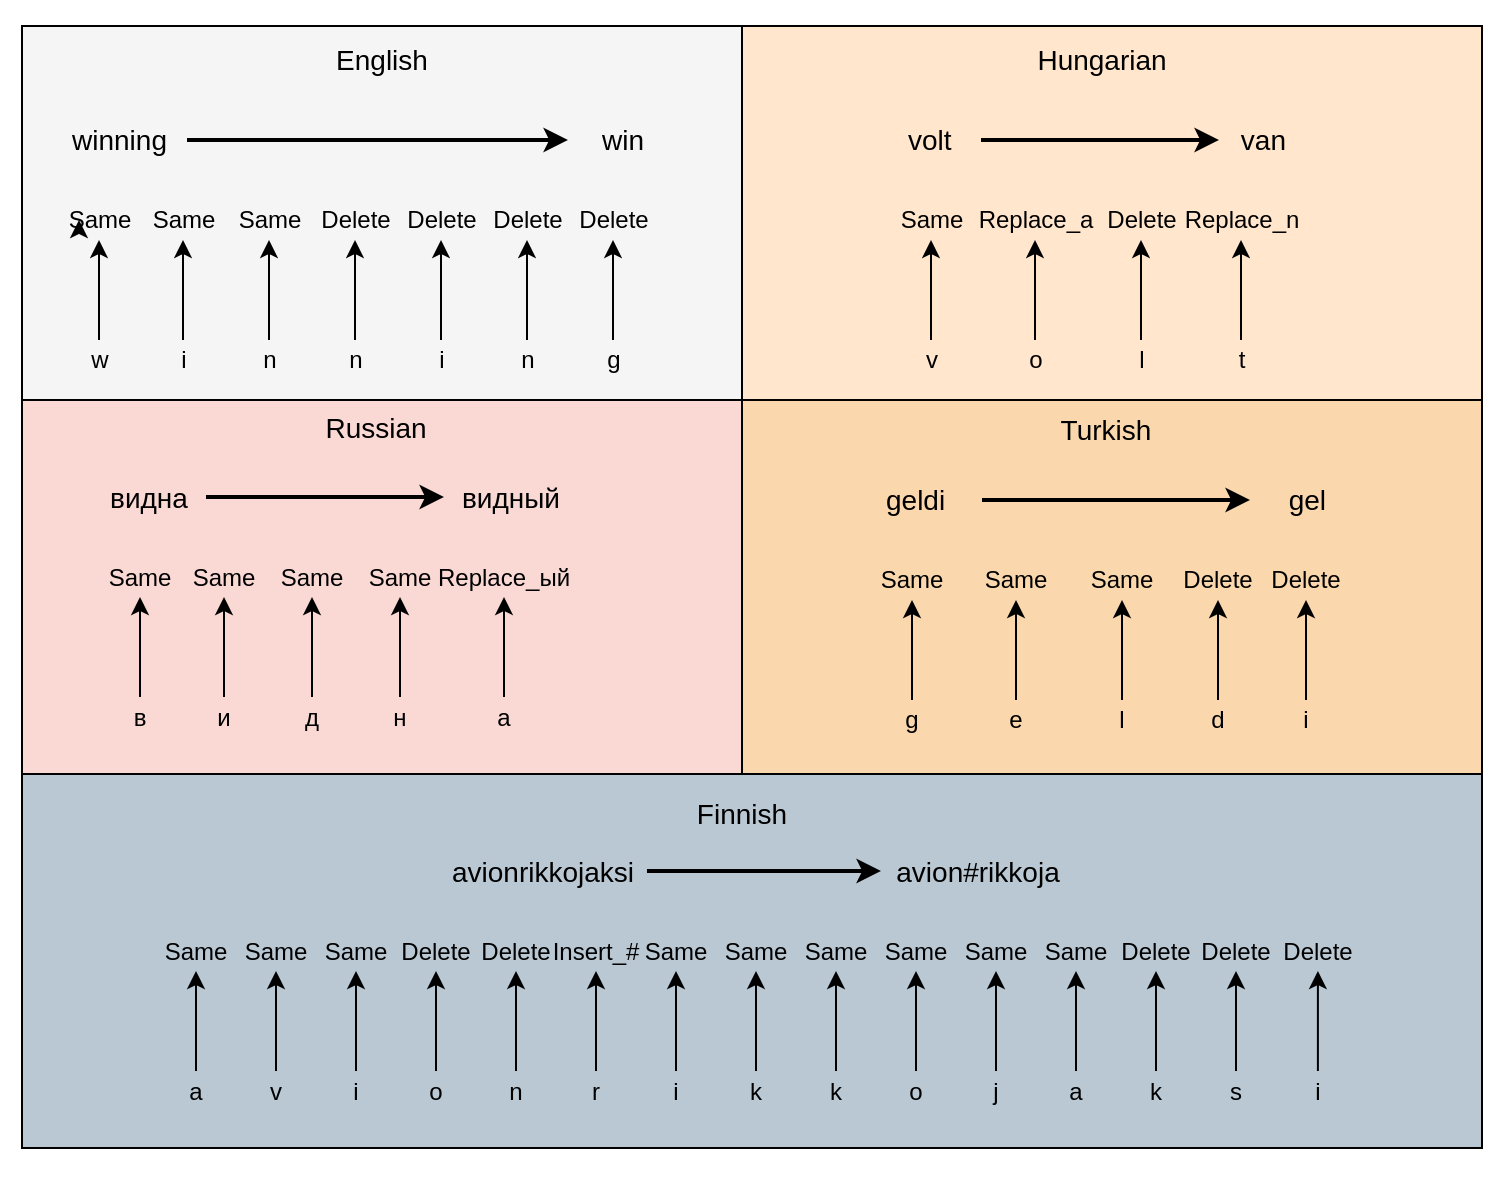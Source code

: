 <mxfile version="10.6.8" type="device"><diagram id="v8zvjfnO5wJpgoj8-8U7" name="Page-1"><mxGraphModel dx="579" dy="353" grid="1" gridSize="10" guides="1" tooltips="1" connect="1" arrows="1" fold="1" page="1" pageScale="1" pageWidth="850" pageHeight="1100" math="0" shadow="0"><root><mxCell id="0"/><mxCell id="1" parent="0"/><mxCell id="joyKCyemJkRRXGY6bLjU-345" value="" style="rounded=0;whiteSpace=wrap;html=1;dashed=1;dashPattern=1 1;strokeColor=none;align=center;" parent="1" vertex="1"><mxGeometry x="44" y="20" width="751" height="590" as="geometry"/></mxCell><mxCell id="joyKCyemJkRRXGY6bLjU-340" value="" style="rounded=0;whiteSpace=wrap;html=1;align=left;fillColor=#ffe6cc;strokeColor=#000000;" parent="1" vertex="1"><mxGeometry x="414" y="33" width="371" height="187" as="geometry"/></mxCell><mxCell id="joyKCyemJkRRXGY6bLjU-343" value="" style="rounded=0;whiteSpace=wrap;html=1;align=left;fillColor=#bac8d3;strokeColor=#000000;" parent="1" vertex="1"><mxGeometry x="55" y="407" width="730" height="187" as="geometry"/></mxCell><mxCell id="joyKCyemJkRRXGY6bLjU-342" value="" style="rounded=0;whiteSpace=wrap;html=1;align=left;fillColor=#fad9d5;strokeColor=#000000;" parent="1" vertex="1"><mxGeometry x="55" y="220" width="360" height="187" as="geometry"/></mxCell><mxCell id="joyKCyemJkRRXGY6bLjU-341" value="" style="rounded=0;whiteSpace=wrap;html=1;align=left;fillColor=#fad7ac;strokeColor=#000000;" parent="1" vertex="1"><mxGeometry x="415" y="220" width="370" height="187" as="geometry"/></mxCell><mxCell id="joyKCyemJkRRXGY6bLjU-338" value="" style="rounded=0;whiteSpace=wrap;html=1;align=left;fillColor=#f5f5f5;strokeColor=#000000;fontColor=#333333;" parent="1" vertex="1"><mxGeometry x="55" y="33" width="360" height="187" as="geometry"/></mxCell><mxCell id="joyKCyemJkRRXGY6bLjU-331" value="" style="group" parent="1" vertex="1" connectable="0"><mxGeometry x="495.5" y="60" width="235" height="160" as="geometry"/></mxCell><mxCell id="joyKCyemJkRRXGY6bLjU-267" value="&lt;span&gt;v&lt;/span&gt;" style="text;html=1;strokeColor=none;fillColor=none;align=center;verticalAlign=middle;whiteSpace=wrap;rounded=0;" parent="joyKCyemJkRRXGY6bLjU-331" vertex="1"><mxGeometry x="4" y="130" width="20" height="20" as="geometry"/></mxCell><mxCell id="joyKCyemJkRRXGY6bLjU-268" value="&lt;span&gt;o&lt;/span&gt;" style="text;html=1;strokeColor=none;fillColor=none;align=center;verticalAlign=middle;whiteSpace=wrap;rounded=0;" parent="joyKCyemJkRRXGY6bLjU-331" vertex="1"><mxGeometry x="56" y="130" width="20" height="20" as="geometry"/></mxCell><mxCell id="joyKCyemJkRRXGY6bLjU-269" value="&lt;span&gt;l&lt;/span&gt;" style="text;html=1;strokeColor=none;fillColor=none;align=center;verticalAlign=middle;whiteSpace=wrap;rounded=0;" parent="joyKCyemJkRRXGY6bLjU-331" vertex="1"><mxGeometry x="109" y="130" width="20" height="20" as="geometry"/></mxCell><mxCell id="joyKCyemJkRRXGY6bLjU-270" value="&lt;span&gt;t&lt;/span&gt;" style="text;html=1;strokeColor=none;fillColor=none;align=center;verticalAlign=middle;whiteSpace=wrap;rounded=0;" parent="joyKCyemJkRRXGY6bLjU-331" vertex="1"><mxGeometry x="159" y="130" width="20" height="20" as="geometry"/></mxCell><mxCell id="joyKCyemJkRRXGY6bLjU-272" value="Same" style="text;html=1;strokeColor=none;fillColor=none;align=center;verticalAlign=middle;whiteSpace=wrap;rounded=0;" parent="joyKCyemJkRRXGY6bLjU-331" vertex="1"><mxGeometry x="4" y="60" width="20" height="20" as="geometry"/></mxCell><mxCell id="joyKCyemJkRRXGY6bLjU-273" style="edgeStyle=orthogonalEdgeStyle;rounded=0;orthogonalLoop=1;jettySize=auto;html=1;exitX=0.5;exitY=0;exitDx=0;exitDy=0;entryX=0.5;entryY=1;entryDx=0;entryDy=0;" parent="joyKCyemJkRRXGY6bLjU-331" source="joyKCyemJkRRXGY6bLjU-267" target="joyKCyemJkRRXGY6bLjU-272" edge="1"><mxGeometry relative="1" as="geometry"/></mxCell><mxCell id="joyKCyemJkRRXGY6bLjU-274" value="Replace_a" style="text;html=1;strokeColor=none;fillColor=none;align=center;verticalAlign=middle;whiteSpace=wrap;rounded=0;" parent="joyKCyemJkRRXGY6bLjU-331" vertex="1"><mxGeometry x="56" y="60" width="20" height="20" as="geometry"/></mxCell><mxCell id="joyKCyemJkRRXGY6bLjU-275" style="edgeStyle=orthogonalEdgeStyle;rounded=0;orthogonalLoop=1;jettySize=auto;html=1;exitX=0.5;exitY=0;exitDx=0;exitDy=0;entryX=0.5;entryY=1;entryDx=0;entryDy=0;" parent="joyKCyemJkRRXGY6bLjU-331" source="joyKCyemJkRRXGY6bLjU-268" target="joyKCyemJkRRXGY6bLjU-274" edge="1"><mxGeometry relative="1" as="geometry"/></mxCell><mxCell id="joyKCyemJkRRXGY6bLjU-276" value="Delete" style="text;html=1;strokeColor=none;fillColor=none;align=center;verticalAlign=middle;whiteSpace=wrap;rounded=0;" parent="joyKCyemJkRRXGY6bLjU-331" vertex="1"><mxGeometry x="109" y="60" width="20" height="20" as="geometry"/></mxCell><mxCell id="joyKCyemJkRRXGY6bLjU-277" style="edgeStyle=orthogonalEdgeStyle;rounded=0;orthogonalLoop=1;jettySize=auto;html=1;exitX=0.5;exitY=0;exitDx=0;exitDy=0;entryX=0.5;entryY=1;entryDx=0;entryDy=0;" parent="joyKCyemJkRRXGY6bLjU-331" source="joyKCyemJkRRXGY6bLjU-269" target="joyKCyemJkRRXGY6bLjU-276" edge="1"><mxGeometry relative="1" as="geometry"/></mxCell><mxCell id="joyKCyemJkRRXGY6bLjU-278" value="Replace_n" style="text;html=1;strokeColor=none;fillColor=none;align=center;verticalAlign=middle;whiteSpace=wrap;rounded=0;" parent="joyKCyemJkRRXGY6bLjU-331" vertex="1"><mxGeometry x="159" y="60" width="20" height="20" as="geometry"/></mxCell><mxCell id="joyKCyemJkRRXGY6bLjU-279" style="edgeStyle=orthogonalEdgeStyle;rounded=0;orthogonalLoop=1;jettySize=auto;html=1;exitX=0.5;exitY=0;exitDx=0;exitDy=0;entryX=0.5;entryY=1;entryDx=0;entryDy=0;" parent="joyKCyemJkRRXGY6bLjU-331" source="joyKCyemJkRRXGY6bLjU-270" target="joyKCyemJkRRXGY6bLjU-278" edge="1"><mxGeometry relative="1" as="geometry"/></mxCell><mxCell id="joyKCyemJkRRXGY6bLjU-282" value="" style="group" parent="joyKCyemJkRRXGY6bLjU-331" vertex="1" connectable="0"><mxGeometry x="64.5" y="20" width="160" height="20" as="geometry"/></mxCell><mxCell id="joyKCyemJkRRXGY6bLjU-283" value="&lt;font style=&quot;font-size: 14px&quot;&gt;volt&lt;/font&gt;" style="text;html=1;strokeColor=none;fillColor=none;align=left;verticalAlign=middle;whiteSpace=wrap;rounded=0;" parent="joyKCyemJkRRXGY6bLjU-331" vertex="1"><mxGeometry y="20" width="39" height="20" as="geometry"/></mxCell><mxCell id="joyKCyemJkRRXGY6bLjU-284" value="&lt;font style=&quot;font-size: 14px&quot;&gt;van&lt;/font&gt;" style="text;html=1;strokeColor=none;fillColor=none;align=right;verticalAlign=middle;whiteSpace=wrap;rounded=0;" parent="joyKCyemJkRRXGY6bLjU-331" vertex="1"><mxGeometry x="158" y="20" width="35" height="20" as="geometry"/></mxCell><mxCell id="joyKCyemJkRRXGY6bLjU-285" style="edgeStyle=orthogonalEdgeStyle;rounded=0;orthogonalLoop=1;jettySize=auto;html=1;exitX=1;exitY=0.5;exitDx=0;exitDy=0;strokeWidth=2;entryX=0;entryY=0.5;entryDx=0;entryDy=0;" parent="joyKCyemJkRRXGY6bLjU-331" source="joyKCyemJkRRXGY6bLjU-283" target="joyKCyemJkRRXGY6bLjU-284" edge="1"><mxGeometry relative="1" as="geometry"><mxPoint x="114.5" y="30" as="sourcePoint"/><mxPoint x="184.5" y="30" as="targetPoint"/></mxGeometry></mxCell><mxCell id="joyKCyemJkRRXGY6bLjU-332" value="" style="group" parent="1" vertex="1" connectable="0"><mxGeometry x="485" y="240" width="224" height="150" as="geometry"/></mxCell><mxCell id="joyKCyemJkRRXGY6bLjU-324" value="&lt;span&gt;i&lt;/span&gt;" style="text;html=1;strokeColor=none;fillColor=none;align=center;verticalAlign=middle;whiteSpace=wrap;rounded=0;" parent="joyKCyemJkRRXGY6bLjU-332" vertex="1"><mxGeometry x="202" y="130" width="20" height="20" as="geometry"/></mxCell><mxCell id="joyKCyemJkRRXGY6bLjU-325" value="Delete" style="text;html=1;strokeColor=none;fillColor=none;align=center;verticalAlign=middle;whiteSpace=wrap;rounded=0;" parent="joyKCyemJkRRXGY6bLjU-332" vertex="1"><mxGeometry x="202" y="60" width="20" height="20" as="geometry"/></mxCell><mxCell id="joyKCyemJkRRXGY6bLjU-326" style="edgeStyle=orthogonalEdgeStyle;rounded=0;orthogonalLoop=1;jettySize=auto;html=1;exitX=0.5;exitY=0;exitDx=0;exitDy=0;entryX=0.5;entryY=1;entryDx=0;entryDy=0;" parent="joyKCyemJkRRXGY6bLjU-332" source="joyKCyemJkRRXGY6bLjU-324" target="joyKCyemJkRRXGY6bLjU-325" edge="1"><mxGeometry relative="1" as="geometry"/></mxCell><mxCell id="joyKCyemJkRRXGY6bLjU-307" value="&lt;span&gt;g&lt;/span&gt;" style="text;html=1;strokeColor=none;fillColor=none;align=center;verticalAlign=middle;whiteSpace=wrap;rounded=0;" parent="joyKCyemJkRRXGY6bLjU-332" vertex="1"><mxGeometry x="5" y="130" width="20" height="20" as="geometry"/></mxCell><mxCell id="joyKCyemJkRRXGY6bLjU-308" value="&lt;span&gt;e&lt;/span&gt;" style="text;html=1;strokeColor=none;fillColor=none;align=center;verticalAlign=middle;whiteSpace=wrap;rounded=0;" parent="joyKCyemJkRRXGY6bLjU-332" vertex="1"><mxGeometry x="57" y="130" width="20" height="20" as="geometry"/></mxCell><mxCell id="joyKCyemJkRRXGY6bLjU-309" value="&lt;span&gt;l&lt;/span&gt;" style="text;html=1;strokeColor=none;fillColor=none;align=center;verticalAlign=middle;whiteSpace=wrap;rounded=0;" parent="joyKCyemJkRRXGY6bLjU-332" vertex="1"><mxGeometry x="110" y="130" width="20" height="20" as="geometry"/></mxCell><mxCell id="joyKCyemJkRRXGY6bLjU-310" value="&lt;span&gt;d&lt;/span&gt;" style="text;html=1;strokeColor=none;fillColor=none;align=center;verticalAlign=middle;whiteSpace=wrap;rounded=0;" parent="joyKCyemJkRRXGY6bLjU-332" vertex="1"><mxGeometry x="158" y="130" width="20" height="20" as="geometry"/></mxCell><mxCell id="joyKCyemJkRRXGY6bLjU-311" value="Same" style="text;html=1;strokeColor=none;fillColor=none;align=center;verticalAlign=middle;whiteSpace=wrap;rounded=0;" parent="joyKCyemJkRRXGY6bLjU-332" vertex="1"><mxGeometry x="5" y="60" width="20" height="20" as="geometry"/></mxCell><mxCell id="joyKCyemJkRRXGY6bLjU-312" style="edgeStyle=orthogonalEdgeStyle;rounded=0;orthogonalLoop=1;jettySize=auto;html=1;exitX=0.5;exitY=0;exitDx=0;exitDy=0;entryX=0.5;entryY=1;entryDx=0;entryDy=0;" parent="joyKCyemJkRRXGY6bLjU-332" source="joyKCyemJkRRXGY6bLjU-307" target="joyKCyemJkRRXGY6bLjU-311" edge="1"><mxGeometry relative="1" as="geometry"/></mxCell><mxCell id="joyKCyemJkRRXGY6bLjU-313" value="Same" style="text;html=1;strokeColor=none;fillColor=none;align=center;verticalAlign=middle;whiteSpace=wrap;rounded=0;" parent="joyKCyemJkRRXGY6bLjU-332" vertex="1"><mxGeometry x="57" y="60" width="20" height="20" as="geometry"/></mxCell><mxCell id="joyKCyemJkRRXGY6bLjU-314" style="edgeStyle=orthogonalEdgeStyle;rounded=0;orthogonalLoop=1;jettySize=auto;html=1;exitX=0.5;exitY=0;exitDx=0;exitDy=0;entryX=0.5;entryY=1;entryDx=0;entryDy=0;" parent="joyKCyemJkRRXGY6bLjU-332" source="joyKCyemJkRRXGY6bLjU-308" target="joyKCyemJkRRXGY6bLjU-313" edge="1"><mxGeometry relative="1" as="geometry"/></mxCell><mxCell id="joyKCyemJkRRXGY6bLjU-315" value="Same&lt;br&gt;" style="text;html=1;strokeColor=none;fillColor=none;align=center;verticalAlign=middle;whiteSpace=wrap;rounded=0;" parent="joyKCyemJkRRXGY6bLjU-332" vertex="1"><mxGeometry x="110" y="60" width="20" height="20" as="geometry"/></mxCell><mxCell id="joyKCyemJkRRXGY6bLjU-316" style="edgeStyle=orthogonalEdgeStyle;rounded=0;orthogonalLoop=1;jettySize=auto;html=1;exitX=0.5;exitY=0;exitDx=0;exitDy=0;entryX=0.5;entryY=1;entryDx=0;entryDy=0;" parent="joyKCyemJkRRXGY6bLjU-332" source="joyKCyemJkRRXGY6bLjU-309" target="joyKCyemJkRRXGY6bLjU-315" edge="1"><mxGeometry relative="1" as="geometry"/></mxCell><mxCell id="joyKCyemJkRRXGY6bLjU-317" value="Delete" style="text;html=1;strokeColor=none;fillColor=none;align=center;verticalAlign=middle;whiteSpace=wrap;rounded=0;" parent="joyKCyemJkRRXGY6bLjU-332" vertex="1"><mxGeometry x="158" y="60" width="20" height="20" as="geometry"/></mxCell><mxCell id="joyKCyemJkRRXGY6bLjU-318" style="edgeStyle=orthogonalEdgeStyle;rounded=0;orthogonalLoop=1;jettySize=auto;html=1;exitX=0.5;exitY=0;exitDx=0;exitDy=0;entryX=0.5;entryY=1;entryDx=0;entryDy=0;" parent="joyKCyemJkRRXGY6bLjU-332" source="joyKCyemJkRRXGY6bLjU-310" target="joyKCyemJkRRXGY6bLjU-317" edge="1"><mxGeometry relative="1" as="geometry"/></mxCell><mxCell id="joyKCyemJkRRXGY6bLjU-319" value="" style="group" parent="joyKCyemJkRRXGY6bLjU-332" vertex="1" connectable="0"><mxGeometry x="57" y="20" width="160" height="20" as="geometry"/></mxCell><mxCell id="joyKCyemJkRRXGY6bLjU-320" value="&lt;font style=&quot;font-size: 14px&quot;&gt;geldi&lt;/font&gt;" style="text;html=1;strokeColor=none;fillColor=none;align=left;verticalAlign=middle;whiteSpace=wrap;rounded=0;" parent="joyKCyemJkRRXGY6bLjU-332" vertex="1"><mxGeometry y="20" width="50" height="20" as="geometry"/></mxCell><mxCell id="joyKCyemJkRRXGY6bLjU-321" value="&lt;font style=&quot;font-size: 14px&quot;&gt;gel&lt;/font&gt;" style="text;html=1;strokeColor=none;fillColor=none;align=right;verticalAlign=middle;whiteSpace=wrap;rounded=0;" parent="joyKCyemJkRRXGY6bLjU-332" vertex="1"><mxGeometry x="184" y="20" width="40" height="20" as="geometry"/></mxCell><mxCell id="joyKCyemJkRRXGY6bLjU-322" style="edgeStyle=orthogonalEdgeStyle;rounded=0;orthogonalLoop=1;jettySize=auto;html=1;exitX=1;exitY=0.5;exitDx=0;exitDy=0;strokeWidth=2;entryX=0;entryY=0.5;entryDx=0;entryDy=0;" parent="joyKCyemJkRRXGY6bLjU-332" source="joyKCyemJkRRXGY6bLjU-320" target="joyKCyemJkRRXGY6bLjU-321" edge="1"><mxGeometry relative="1" as="geometry"><mxPoint x="107" y="30" as="sourcePoint"/><mxPoint x="177" y="30" as="targetPoint"/></mxGeometry></mxCell><mxCell id="joyKCyemJkRRXGY6bLjU-333" value="" style="group" parent="1" vertex="1" connectable="0"><mxGeometry x="132" y="425.5" width="638" height="169" as="geometry"/></mxCell><mxCell id="joyKCyemJkRRXGY6bLjU-298" value="" style="group" parent="joyKCyemJkRRXGY6bLjU-333" vertex="1" connectable="0"><mxGeometry width="638" height="169" as="geometry"/></mxCell><mxCell id="joyKCyemJkRRXGY6bLjU-293" value="" style="group" parent="joyKCyemJkRRXGY6bLjU-298" vertex="1" connectable="0"><mxGeometry width="638" height="169" as="geometry"/></mxCell><mxCell id="joyKCyemJkRRXGY6bLjU-142" value="" style="group" parent="joyKCyemJkRRXGY6bLjU-293" vertex="1" connectable="0"><mxGeometry y="20" width="260" height="130" as="geometry"/></mxCell><mxCell id="joyKCyemJkRRXGY6bLjU-143" value="a" style="text;html=1;strokeColor=none;fillColor=none;align=center;verticalAlign=middle;whiteSpace=wrap;rounded=0;" parent="joyKCyemJkRRXGY6bLjU-142" vertex="1"><mxGeometry y="110" width="20" height="20" as="geometry"/></mxCell><mxCell id="joyKCyemJkRRXGY6bLjU-144" value="v" style="text;html=1;strokeColor=none;fillColor=none;align=center;verticalAlign=middle;whiteSpace=wrap;rounded=0;" parent="joyKCyemJkRRXGY6bLjU-142" vertex="1"><mxGeometry x="40" y="110" width="20" height="20" as="geometry"/></mxCell><mxCell id="joyKCyemJkRRXGY6bLjU-145" value="i" style="text;html=1;strokeColor=none;fillColor=none;align=center;verticalAlign=middle;whiteSpace=wrap;rounded=0;" parent="joyKCyemJkRRXGY6bLjU-142" vertex="1"><mxGeometry x="80" y="110" width="20" height="20" as="geometry"/></mxCell><mxCell id="joyKCyemJkRRXGY6bLjU-146" value="o" style="text;html=1;strokeColor=none;fillColor=none;align=center;verticalAlign=middle;whiteSpace=wrap;rounded=0;" parent="joyKCyemJkRRXGY6bLjU-142" vertex="1"><mxGeometry x="120" y="110" width="20" height="20" as="geometry"/></mxCell><mxCell id="joyKCyemJkRRXGY6bLjU-147" value="n" style="text;html=1;strokeColor=none;fillColor=none;align=center;verticalAlign=middle;whiteSpace=wrap;rounded=0;" parent="joyKCyemJkRRXGY6bLjU-142" vertex="1"><mxGeometry x="160" y="110" width="20" height="20" as="geometry"/></mxCell><mxCell id="joyKCyemJkRRXGY6bLjU-148" value="r" style="text;html=1;strokeColor=none;fillColor=none;align=center;verticalAlign=middle;whiteSpace=wrap;rounded=0;" parent="joyKCyemJkRRXGY6bLjU-142" vertex="1"><mxGeometry x="200" y="110" width="20" height="20" as="geometry"/></mxCell><mxCell id="joyKCyemJkRRXGY6bLjU-149" value="i" style="text;html=1;strokeColor=none;fillColor=none;align=center;verticalAlign=middle;whiteSpace=wrap;rounded=0;" parent="joyKCyemJkRRXGY6bLjU-142" vertex="1"><mxGeometry x="240" y="110" width="20" height="20" as="geometry"/></mxCell><mxCell id="joyKCyemJkRRXGY6bLjU-150" value="Same" style="text;html=1;strokeColor=none;fillColor=none;align=center;verticalAlign=middle;whiteSpace=wrap;rounded=0;" parent="joyKCyemJkRRXGY6bLjU-142" vertex="1"><mxGeometry y="40" width="20" height="20" as="geometry"/></mxCell><mxCell id="joyKCyemJkRRXGY6bLjU-151" style="edgeStyle=orthogonalEdgeStyle;rounded=0;orthogonalLoop=1;jettySize=auto;html=1;exitX=0.5;exitY=0;exitDx=0;exitDy=0;entryX=0.5;entryY=1;entryDx=0;entryDy=0;" parent="joyKCyemJkRRXGY6bLjU-142" source="joyKCyemJkRRXGY6bLjU-143" target="joyKCyemJkRRXGY6bLjU-150" edge="1"><mxGeometry relative="1" as="geometry"/></mxCell><mxCell id="joyKCyemJkRRXGY6bLjU-152" value="Same" style="text;html=1;strokeColor=none;fillColor=none;align=center;verticalAlign=middle;whiteSpace=wrap;rounded=0;" parent="joyKCyemJkRRXGY6bLjU-142" vertex="1"><mxGeometry x="40" y="40" width="20" height="20" as="geometry"/></mxCell><mxCell id="joyKCyemJkRRXGY6bLjU-153" style="edgeStyle=orthogonalEdgeStyle;rounded=0;orthogonalLoop=1;jettySize=auto;html=1;exitX=0.5;exitY=0;exitDx=0;exitDy=0;entryX=0.5;entryY=1;entryDx=0;entryDy=0;" parent="joyKCyemJkRRXGY6bLjU-142" source="joyKCyemJkRRXGY6bLjU-144" target="joyKCyemJkRRXGY6bLjU-152" edge="1"><mxGeometry relative="1" as="geometry"/></mxCell><mxCell id="joyKCyemJkRRXGY6bLjU-154" value="Same" style="text;html=1;strokeColor=none;fillColor=none;align=center;verticalAlign=middle;whiteSpace=wrap;rounded=0;" parent="joyKCyemJkRRXGY6bLjU-142" vertex="1"><mxGeometry x="80" y="40" width="20" height="20" as="geometry"/></mxCell><mxCell id="joyKCyemJkRRXGY6bLjU-155" style="edgeStyle=orthogonalEdgeStyle;rounded=0;orthogonalLoop=1;jettySize=auto;html=1;exitX=0.5;exitY=0;exitDx=0;exitDy=0;entryX=0.5;entryY=1;entryDx=0;entryDy=0;" parent="joyKCyemJkRRXGY6bLjU-142" source="joyKCyemJkRRXGY6bLjU-145" target="joyKCyemJkRRXGY6bLjU-154" edge="1"><mxGeometry relative="1" as="geometry"/></mxCell><mxCell id="joyKCyemJkRRXGY6bLjU-156" value="Delete" style="text;html=1;strokeColor=none;fillColor=none;align=center;verticalAlign=middle;whiteSpace=wrap;rounded=0;" parent="joyKCyemJkRRXGY6bLjU-142" vertex="1"><mxGeometry x="120" y="40" width="20" height="20" as="geometry"/></mxCell><mxCell id="joyKCyemJkRRXGY6bLjU-157" style="edgeStyle=orthogonalEdgeStyle;rounded=0;orthogonalLoop=1;jettySize=auto;html=1;exitX=0.5;exitY=0;exitDx=0;exitDy=0;entryX=0.5;entryY=1;entryDx=0;entryDy=0;" parent="joyKCyemJkRRXGY6bLjU-142" source="joyKCyemJkRRXGY6bLjU-146" target="joyKCyemJkRRXGY6bLjU-156" edge="1"><mxGeometry relative="1" as="geometry"/></mxCell><mxCell id="joyKCyemJkRRXGY6bLjU-158" value="Delete" style="text;html=1;strokeColor=none;fillColor=none;align=center;verticalAlign=middle;whiteSpace=wrap;rounded=0;" parent="joyKCyemJkRRXGY6bLjU-142" vertex="1"><mxGeometry x="160" y="40" width="20" height="20" as="geometry"/></mxCell><mxCell id="joyKCyemJkRRXGY6bLjU-159" style="edgeStyle=orthogonalEdgeStyle;rounded=0;orthogonalLoop=1;jettySize=auto;html=1;exitX=0.5;exitY=0;exitDx=0;exitDy=0;entryX=0.5;entryY=1;entryDx=0;entryDy=0;" parent="joyKCyemJkRRXGY6bLjU-142" source="joyKCyemJkRRXGY6bLjU-147" target="joyKCyemJkRRXGY6bLjU-158" edge="1"><mxGeometry relative="1" as="geometry"/></mxCell><mxCell id="joyKCyemJkRRXGY6bLjU-160" value="Insert_#" style="text;html=1;strokeColor=none;fillColor=none;align=center;verticalAlign=middle;whiteSpace=wrap;rounded=0;" parent="joyKCyemJkRRXGY6bLjU-142" vertex="1"><mxGeometry x="200" y="40" width="20" height="20" as="geometry"/></mxCell><mxCell id="joyKCyemJkRRXGY6bLjU-161" style="edgeStyle=orthogonalEdgeStyle;rounded=0;orthogonalLoop=1;jettySize=auto;html=1;exitX=0.5;exitY=0;exitDx=0;exitDy=0;entryX=0.5;entryY=1;entryDx=0;entryDy=0;" parent="joyKCyemJkRRXGY6bLjU-142" source="joyKCyemJkRRXGY6bLjU-148" target="joyKCyemJkRRXGY6bLjU-160" edge="1"><mxGeometry relative="1" as="geometry"/></mxCell><mxCell id="joyKCyemJkRRXGY6bLjU-162" value="Same" style="text;html=1;strokeColor=none;fillColor=none;align=center;verticalAlign=middle;whiteSpace=wrap;rounded=0;" parent="joyKCyemJkRRXGY6bLjU-142" vertex="1"><mxGeometry x="240" y="40" width="20" height="20" as="geometry"/></mxCell><mxCell id="joyKCyemJkRRXGY6bLjU-163" style="edgeStyle=orthogonalEdgeStyle;rounded=0;orthogonalLoop=1;jettySize=auto;html=1;exitX=0.5;exitY=0;exitDx=0;exitDy=0;entryX=0.5;entryY=1;entryDx=0;entryDy=0;" parent="joyKCyemJkRRXGY6bLjU-142" source="joyKCyemJkRRXGY6bLjU-149" target="joyKCyemJkRRXGY6bLjU-162" edge="1"><mxGeometry relative="1" as="geometry"/></mxCell><mxCell id="joyKCyemJkRRXGY6bLjU-168" value="k" style="text;html=1;strokeColor=none;fillColor=none;align=center;verticalAlign=middle;whiteSpace=wrap;rounded=0;" parent="joyKCyemJkRRXGY6bLjU-293" vertex="1"><mxGeometry x="280" y="130" width="20" height="20" as="geometry"/></mxCell><mxCell id="joyKCyemJkRRXGY6bLjU-169" value="Same" style="text;html=1;strokeColor=none;fillColor=none;align=center;verticalAlign=middle;whiteSpace=wrap;rounded=0;" parent="joyKCyemJkRRXGY6bLjU-293" vertex="1"><mxGeometry x="280" y="60" width="20" height="20" as="geometry"/></mxCell><mxCell id="joyKCyemJkRRXGY6bLjU-170" style="edgeStyle=orthogonalEdgeStyle;rounded=0;orthogonalLoop=1;jettySize=auto;html=1;exitX=0.5;exitY=0;exitDx=0;exitDy=0;entryX=0.5;entryY=1;entryDx=0;entryDy=0;" parent="joyKCyemJkRRXGY6bLjU-293" source="joyKCyemJkRRXGY6bLjU-168" target="joyKCyemJkRRXGY6bLjU-169" edge="1"><mxGeometry relative="1" as="geometry"/></mxCell><mxCell id="joyKCyemJkRRXGY6bLjU-171" value="k" style="text;html=1;strokeColor=none;fillColor=none;align=center;verticalAlign=middle;whiteSpace=wrap;rounded=0;" parent="joyKCyemJkRRXGY6bLjU-293" vertex="1"><mxGeometry x="320" y="130" width="20" height="20" as="geometry"/></mxCell><mxCell id="joyKCyemJkRRXGY6bLjU-172" value="Same" style="text;html=1;strokeColor=none;fillColor=none;align=center;verticalAlign=middle;whiteSpace=wrap;rounded=0;" parent="joyKCyemJkRRXGY6bLjU-293" vertex="1"><mxGeometry x="320" y="60" width="20" height="20" as="geometry"/></mxCell><mxCell id="joyKCyemJkRRXGY6bLjU-173" style="edgeStyle=orthogonalEdgeStyle;rounded=0;orthogonalLoop=1;jettySize=auto;html=1;exitX=0.5;exitY=0;exitDx=0;exitDy=0;entryX=0.5;entryY=1;entryDx=0;entryDy=0;" parent="joyKCyemJkRRXGY6bLjU-293" source="joyKCyemJkRRXGY6bLjU-171" target="joyKCyemJkRRXGY6bLjU-172" edge="1"><mxGeometry relative="1" as="geometry"/></mxCell><mxCell id="joyKCyemJkRRXGY6bLjU-174" value="o" style="text;html=1;strokeColor=none;fillColor=none;align=center;verticalAlign=middle;whiteSpace=wrap;rounded=0;" parent="joyKCyemJkRRXGY6bLjU-293" vertex="1"><mxGeometry x="360" y="130" width="20" height="20" as="geometry"/></mxCell><mxCell id="joyKCyemJkRRXGY6bLjU-175" value="Same" style="text;html=1;strokeColor=none;fillColor=none;align=center;verticalAlign=middle;whiteSpace=wrap;rounded=0;" parent="joyKCyemJkRRXGY6bLjU-293" vertex="1"><mxGeometry x="360" y="60" width="20" height="20" as="geometry"/></mxCell><mxCell id="joyKCyemJkRRXGY6bLjU-176" style="edgeStyle=orthogonalEdgeStyle;rounded=0;orthogonalLoop=1;jettySize=auto;html=1;exitX=0.5;exitY=0;exitDx=0;exitDy=0;entryX=0.5;entryY=1;entryDx=0;entryDy=0;" parent="joyKCyemJkRRXGY6bLjU-293" source="joyKCyemJkRRXGY6bLjU-174" target="joyKCyemJkRRXGY6bLjU-175" edge="1"><mxGeometry relative="1" as="geometry"/></mxCell><mxCell id="joyKCyemJkRRXGY6bLjU-177" value="j" style="text;html=1;strokeColor=none;fillColor=none;align=center;verticalAlign=middle;whiteSpace=wrap;rounded=0;" parent="joyKCyemJkRRXGY6bLjU-293" vertex="1"><mxGeometry x="400" y="130" width="20" height="20" as="geometry"/></mxCell><mxCell id="joyKCyemJkRRXGY6bLjU-178" value="Same" style="text;html=1;strokeColor=none;fillColor=none;align=center;verticalAlign=middle;whiteSpace=wrap;rounded=0;" parent="joyKCyemJkRRXGY6bLjU-293" vertex="1"><mxGeometry x="400" y="60" width="20" height="20" as="geometry"/></mxCell><mxCell id="joyKCyemJkRRXGY6bLjU-179" style="edgeStyle=orthogonalEdgeStyle;rounded=0;orthogonalLoop=1;jettySize=auto;html=1;exitX=0.5;exitY=0;exitDx=0;exitDy=0;entryX=0.5;entryY=1;entryDx=0;entryDy=0;" parent="joyKCyemJkRRXGY6bLjU-293" source="joyKCyemJkRRXGY6bLjU-177" target="joyKCyemJkRRXGY6bLjU-178" edge="1"><mxGeometry relative="1" as="geometry"/></mxCell><mxCell id="joyKCyemJkRRXGY6bLjU-180" value="a" style="text;html=1;strokeColor=none;fillColor=none;align=center;verticalAlign=middle;whiteSpace=wrap;rounded=0;" parent="joyKCyemJkRRXGY6bLjU-293" vertex="1"><mxGeometry x="440" y="130" width="20" height="20" as="geometry"/></mxCell><mxCell id="joyKCyemJkRRXGY6bLjU-181" value="Same" style="text;html=1;strokeColor=none;fillColor=none;align=center;verticalAlign=middle;whiteSpace=wrap;rounded=0;" parent="joyKCyemJkRRXGY6bLjU-293" vertex="1"><mxGeometry x="440" y="60" width="20" height="20" as="geometry"/></mxCell><mxCell id="joyKCyemJkRRXGY6bLjU-182" style="edgeStyle=orthogonalEdgeStyle;rounded=0;orthogonalLoop=1;jettySize=auto;html=1;exitX=0.5;exitY=0;exitDx=0;exitDy=0;entryX=0.5;entryY=1;entryDx=0;entryDy=0;" parent="joyKCyemJkRRXGY6bLjU-293" source="joyKCyemJkRRXGY6bLjU-180" target="joyKCyemJkRRXGY6bLjU-181" edge="1"><mxGeometry relative="1" as="geometry"/></mxCell><mxCell id="joyKCyemJkRRXGY6bLjU-183" value="k" style="text;html=1;strokeColor=none;fillColor=none;align=center;verticalAlign=middle;whiteSpace=wrap;rounded=0;" parent="joyKCyemJkRRXGY6bLjU-293" vertex="1"><mxGeometry x="480" y="130" width="20" height="20" as="geometry"/></mxCell><mxCell id="joyKCyemJkRRXGY6bLjU-184" value="Delete" style="text;html=1;strokeColor=none;fillColor=none;align=center;verticalAlign=middle;whiteSpace=wrap;rounded=0;" parent="joyKCyemJkRRXGY6bLjU-293" vertex="1"><mxGeometry x="480" y="60" width="20" height="20" as="geometry"/></mxCell><mxCell id="joyKCyemJkRRXGY6bLjU-185" style="edgeStyle=orthogonalEdgeStyle;rounded=0;orthogonalLoop=1;jettySize=auto;html=1;exitX=0.5;exitY=0;exitDx=0;exitDy=0;entryX=0.5;entryY=1;entryDx=0;entryDy=0;" parent="joyKCyemJkRRXGY6bLjU-293" source="joyKCyemJkRRXGY6bLjU-183" target="joyKCyemJkRRXGY6bLjU-184" edge="1"><mxGeometry relative="1" as="geometry"/></mxCell><mxCell id="joyKCyemJkRRXGY6bLjU-186" value="s" style="text;html=1;strokeColor=none;fillColor=none;align=center;verticalAlign=middle;whiteSpace=wrap;rounded=0;" parent="joyKCyemJkRRXGY6bLjU-293" vertex="1"><mxGeometry x="520" y="130" width="20" height="20" as="geometry"/></mxCell><mxCell id="joyKCyemJkRRXGY6bLjU-187" value="Delete" style="text;html=1;strokeColor=none;fillColor=none;align=center;verticalAlign=middle;whiteSpace=wrap;rounded=0;" parent="joyKCyemJkRRXGY6bLjU-293" vertex="1"><mxGeometry x="520" y="60" width="20" height="20" as="geometry"/></mxCell><mxCell id="joyKCyemJkRRXGY6bLjU-188" style="edgeStyle=orthogonalEdgeStyle;rounded=0;orthogonalLoop=1;jettySize=auto;html=1;exitX=0.5;exitY=0;exitDx=0;exitDy=0;entryX=0.5;entryY=1;entryDx=0;entryDy=0;" parent="joyKCyemJkRRXGY6bLjU-293" source="joyKCyemJkRRXGY6bLjU-186" target="joyKCyemJkRRXGY6bLjU-187" edge="1"><mxGeometry relative="1" as="geometry"/></mxCell><mxCell id="joyKCyemJkRRXGY6bLjU-189" value="i" style="text;html=1;strokeColor=none;fillColor=none;align=center;verticalAlign=middle;whiteSpace=wrap;rounded=0;" parent="joyKCyemJkRRXGY6bLjU-293" vertex="1"><mxGeometry x="560.952" y="130" width="20" height="20" as="geometry"/></mxCell><mxCell id="joyKCyemJkRRXGY6bLjU-190" value="Delete" style="text;html=1;strokeColor=none;fillColor=none;align=center;verticalAlign=middle;whiteSpace=wrap;rounded=0;" parent="joyKCyemJkRRXGY6bLjU-293" vertex="1"><mxGeometry x="560.952" y="60" width="20" height="20" as="geometry"/></mxCell><mxCell id="joyKCyemJkRRXGY6bLjU-191" style="edgeStyle=orthogonalEdgeStyle;rounded=0;orthogonalLoop=1;jettySize=auto;html=1;exitX=0.5;exitY=0;exitDx=0;exitDy=0;entryX=0.5;entryY=1;entryDx=0;entryDy=0;" parent="joyKCyemJkRRXGY6bLjU-293" source="joyKCyemJkRRXGY6bLjU-189" target="joyKCyemJkRRXGY6bLjU-190" edge="1"><mxGeometry relative="1" as="geometry"/></mxCell><mxCell id="joyKCyemJkRRXGY6bLjU-164" value="" style="group" parent="joyKCyemJkRRXGY6bLjU-293" vertex="1" connectable="0"><mxGeometry x="207" y="20" width="160" height="20" as="geometry"/></mxCell><mxCell id="joyKCyemJkRRXGY6bLjU-165" value="&lt;font style=&quot;font-size: 14px&quot;&gt;avionrikkojaksi&lt;/font&gt;" style="text;html=1;strokeColor=none;fillColor=none;align=left;verticalAlign=middle;whiteSpace=wrap;rounded=0;" parent="joyKCyemJkRRXGY6bLjU-293" vertex="1"><mxGeometry x="135.5" y="20" width="100" height="20" as="geometry"/></mxCell><mxCell id="joyKCyemJkRRXGY6bLjU-166" value="&lt;div style=&quot;text-align: right&quot;&gt;&lt;span style=&quot;font-size: 14px&quot;&gt;avion#rikkoja&lt;/span&gt;&lt;/div&gt;" style="text;html=1;strokeColor=none;fillColor=none;align=center;verticalAlign=middle;whiteSpace=wrap;rounded=0;" parent="joyKCyemJkRRXGY6bLjU-293" vertex="1"><mxGeometry x="352.5" y="20" width="96" height="20" as="geometry"/></mxCell><mxCell id="joyKCyemJkRRXGY6bLjU-167" style="edgeStyle=orthogonalEdgeStyle;rounded=0;orthogonalLoop=1;jettySize=auto;html=1;strokeWidth=2;entryX=0;entryY=0.5;entryDx=0;entryDy=0;" parent="joyKCyemJkRRXGY6bLjU-293" source="joyKCyemJkRRXGY6bLjU-165" target="joyKCyemJkRRXGY6bLjU-166" edge="1"><mxGeometry relative="1" as="geometry"><mxPoint x="257" y="30" as="sourcePoint"/><mxPoint x="327" y="30" as="targetPoint"/></mxGeometry></mxCell><mxCell id="joyKCyemJkRRXGY6bLjU-334" value="" style="group" parent="1" vertex="1" connectable="0"><mxGeometry x="97" y="228.5" width="229" height="160" as="geometry"/></mxCell><mxCell id="joyKCyemJkRRXGY6bLjU-330" value="" style="group" parent="joyKCyemJkRRXGY6bLjU-334" vertex="1" connectable="0"><mxGeometry width="229" height="160" as="geometry"/></mxCell><mxCell id="joyKCyemJkRRXGY6bLjU-220" value="&lt;font style=&quot;font-size: 14px&quot;&gt;Russian&lt;br&gt;&lt;/font&gt;" style="text;html=1;strokeColor=none;fillColor=none;align=center;verticalAlign=middle;whiteSpace=wrap;rounded=0;rotation=0;" parent="joyKCyemJkRRXGY6bLjU-330" vertex="1"><mxGeometry x="109.5" y="-4.5" width="50" height="20" as="geometry"/></mxCell><mxCell id="joyKCyemJkRRXGY6bLjU-195" value="&lt;span&gt;в&lt;/span&gt;" style="text;html=1;strokeColor=none;fillColor=none;align=center;verticalAlign=middle;whiteSpace=wrap;rounded=0;" parent="joyKCyemJkRRXGY6bLjU-330" vertex="1"><mxGeometry x="7" y="140" width="20" height="20" as="geometry"/></mxCell><mxCell id="joyKCyemJkRRXGY6bLjU-196" value="&lt;span&gt;и&lt;/span&gt;" style="text;html=1;strokeColor=none;fillColor=none;align=center;verticalAlign=middle;whiteSpace=wrap;rounded=0;" parent="joyKCyemJkRRXGY6bLjU-330" vertex="1"><mxGeometry x="49" y="140" width="20" height="20" as="geometry"/></mxCell><mxCell id="joyKCyemJkRRXGY6bLjU-197" value="&lt;span&gt;д&lt;/span&gt;" style="text;html=1;strokeColor=none;fillColor=none;align=center;verticalAlign=middle;whiteSpace=wrap;rounded=0;" parent="joyKCyemJkRRXGY6bLjU-330" vertex="1"><mxGeometry x="93" y="140" width="20" height="20" as="geometry"/></mxCell><mxCell id="joyKCyemJkRRXGY6bLjU-198" value="&lt;span&gt;н&lt;/span&gt;" style="text;html=1;strokeColor=none;fillColor=none;align=center;verticalAlign=middle;whiteSpace=wrap;rounded=0;" parent="joyKCyemJkRRXGY6bLjU-330" vertex="1"><mxGeometry x="137" y="140" width="20" height="20" as="geometry"/></mxCell><mxCell id="joyKCyemJkRRXGY6bLjU-199" value="&lt;span&gt;а&lt;/span&gt;" style="text;html=1;strokeColor=none;fillColor=none;align=center;verticalAlign=middle;whiteSpace=wrap;rounded=0;" parent="joyKCyemJkRRXGY6bLjU-330" vertex="1"><mxGeometry x="189" y="140" width="20" height="20" as="geometry"/></mxCell><mxCell id="joyKCyemJkRRXGY6bLjU-203" style="edgeStyle=orthogonalEdgeStyle;rounded=0;orthogonalLoop=1;jettySize=auto;html=1;exitX=0.5;exitY=0;exitDx=0;exitDy=0;entryX=0.5;entryY=1;entryDx=0;entryDy=0;" parent="joyKCyemJkRRXGY6bLjU-330" source="joyKCyemJkRRXGY6bLjU-195" target="joyKCyemJkRRXGY6bLjU-202" edge="1"><mxGeometry relative="1" as="geometry"/></mxCell><mxCell id="joyKCyemJkRRXGY6bLjU-205" style="edgeStyle=orthogonalEdgeStyle;rounded=0;orthogonalLoop=1;jettySize=auto;html=1;exitX=0.5;exitY=0;exitDx=0;exitDy=0;entryX=0.5;entryY=1;entryDx=0;entryDy=0;" parent="joyKCyemJkRRXGY6bLjU-330" source="joyKCyemJkRRXGY6bLjU-196" target="joyKCyemJkRRXGY6bLjU-204" edge="1"><mxGeometry relative="1" as="geometry"/></mxCell><mxCell id="joyKCyemJkRRXGY6bLjU-207" style="edgeStyle=orthogonalEdgeStyle;rounded=0;orthogonalLoop=1;jettySize=auto;html=1;exitX=0.5;exitY=0;exitDx=0;exitDy=0;entryX=0.5;entryY=1;entryDx=0;entryDy=0;" parent="joyKCyemJkRRXGY6bLjU-330" source="joyKCyemJkRRXGY6bLjU-197" target="joyKCyemJkRRXGY6bLjU-206" edge="1"><mxGeometry relative="1" as="geometry"/></mxCell><mxCell id="joyKCyemJkRRXGY6bLjU-209" style="edgeStyle=orthogonalEdgeStyle;rounded=0;orthogonalLoop=1;jettySize=auto;html=1;exitX=0.5;exitY=0;exitDx=0;exitDy=0;entryX=0.5;entryY=1;entryDx=0;entryDy=0;" parent="joyKCyemJkRRXGY6bLjU-330" source="joyKCyemJkRRXGY6bLjU-198" target="joyKCyemJkRRXGY6bLjU-208" edge="1"><mxGeometry relative="1" as="geometry"/></mxCell><mxCell id="joyKCyemJkRRXGY6bLjU-211" style="edgeStyle=orthogonalEdgeStyle;rounded=0;orthogonalLoop=1;jettySize=auto;html=1;exitX=0.5;exitY=0;exitDx=0;exitDy=0;entryX=0.5;entryY=1;entryDx=0;entryDy=0;" parent="joyKCyemJkRRXGY6bLjU-330" source="joyKCyemJkRRXGY6bLjU-199" target="joyKCyemJkRRXGY6bLjU-210" edge="1"><mxGeometry relative="1" as="geometry"/></mxCell><mxCell id="joyKCyemJkRRXGY6bLjU-202" value="Same" style="text;html=1;strokeColor=none;fillColor=none;align=center;verticalAlign=middle;whiteSpace=wrap;rounded=0;" parent="joyKCyemJkRRXGY6bLjU-330" vertex="1"><mxGeometry x="7" y="70" width="20" height="20" as="geometry"/></mxCell><mxCell id="joyKCyemJkRRXGY6bLjU-204" value="Same" style="text;html=1;strokeColor=none;fillColor=none;align=center;verticalAlign=middle;whiteSpace=wrap;rounded=0;" parent="joyKCyemJkRRXGY6bLjU-330" vertex="1"><mxGeometry x="49" y="70" width="20" height="20" as="geometry"/></mxCell><mxCell id="joyKCyemJkRRXGY6bLjU-206" value="Same" style="text;html=1;strokeColor=none;fillColor=none;align=center;verticalAlign=middle;whiteSpace=wrap;rounded=0;" parent="joyKCyemJkRRXGY6bLjU-330" vertex="1"><mxGeometry x="93" y="70" width="20" height="20" as="geometry"/></mxCell><mxCell id="joyKCyemJkRRXGY6bLjU-208" value="Same" style="text;html=1;strokeColor=none;fillColor=none;align=center;verticalAlign=middle;whiteSpace=wrap;rounded=0;" parent="joyKCyemJkRRXGY6bLjU-330" vertex="1"><mxGeometry x="137" y="70" width="20" height="20" as="geometry"/></mxCell><mxCell id="joyKCyemJkRRXGY6bLjU-210" value="Replace_&lt;span&gt;ый&lt;/span&gt;" style="text;html=1;strokeColor=none;fillColor=none;align=center;verticalAlign=middle;whiteSpace=wrap;rounded=0;" parent="joyKCyemJkRRXGY6bLjU-330" vertex="1"><mxGeometry x="189" y="70" width="20" height="20" as="geometry"/></mxCell><mxCell id="joyKCyemJkRRXGY6bLjU-216" value="" style="group" parent="joyKCyemJkRRXGY6bLjU-330" vertex="1" connectable="0"><mxGeometry x="35" y="30" width="160" height="20" as="geometry"/></mxCell><mxCell id="joyKCyemJkRRXGY6bLjU-217" value="&lt;font style=&quot;font-size: 14px&quot;&gt;видна&lt;/font&gt;" style="text;html=1;strokeColor=none;fillColor=none;align=left;verticalAlign=middle;whiteSpace=wrap;rounded=0;" parent="joyKCyemJkRRXGY6bLjU-330" vertex="1"><mxGeometry y="30" width="50" height="20" as="geometry"/></mxCell><mxCell id="joyKCyemJkRRXGY6bLjU-218" value="&lt;font style=&quot;font-size: 14px&quot;&gt;видный&lt;/font&gt;" style="text;html=1;strokeColor=none;fillColor=none;align=right;verticalAlign=middle;whiteSpace=wrap;rounded=0;" parent="joyKCyemJkRRXGY6bLjU-330" vertex="1"><mxGeometry x="169" y="30" width="60" height="20" as="geometry"/></mxCell><mxCell id="joyKCyemJkRRXGY6bLjU-219" style="edgeStyle=orthogonalEdgeStyle;rounded=0;orthogonalLoop=1;jettySize=auto;html=1;exitX=1;exitY=0.5;exitDx=0;exitDy=0;strokeWidth=2;entryX=0;entryY=0.5;entryDx=0;entryDy=0;" parent="joyKCyemJkRRXGY6bLjU-330" source="joyKCyemJkRRXGY6bLjU-217" target="joyKCyemJkRRXGY6bLjU-218" edge="1"><mxGeometry relative="1" as="geometry"><mxPoint x="85" y="40" as="sourcePoint"/><mxPoint x="155" y="40" as="targetPoint"/></mxGeometry></mxCell><mxCell id="joyKCyemJkRRXGY6bLjU-335" value="" style="group" parent="1" vertex="1" connectable="0"><mxGeometry x="77.5" y="50" width="290.5" height="160" as="geometry"/></mxCell><mxCell id="joyKCyemJkRRXGY6bLjU-192" value="&lt;font style=&quot;font-size: 14px&quot;&gt;English&lt;/font&gt;" style="text;html=1;strokeColor=none;fillColor=none;align=center;verticalAlign=middle;whiteSpace=wrap;rounded=0;rotation=0;" parent="joyKCyemJkRRXGY6bLjU-335" vertex="1"><mxGeometry x="132.5" y="-10" width="50" height="20" as="geometry"/></mxCell><mxCell id="joyKCyemJkRRXGY6bLjU-4" value="w" style="text;html=1;strokeColor=none;fillColor=none;align=center;verticalAlign=middle;whiteSpace=wrap;rounded=0;" parent="joyKCyemJkRRXGY6bLjU-335" vertex="1"><mxGeometry x="6" y="140" width="20" height="20" as="geometry"/></mxCell><mxCell id="joyKCyemJkRRXGY6bLjU-5" value="i" style="text;html=1;strokeColor=none;fillColor=none;align=center;verticalAlign=middle;whiteSpace=wrap;rounded=0;" parent="joyKCyemJkRRXGY6bLjU-335" vertex="1"><mxGeometry x="48" y="140" width="20" height="20" as="geometry"/></mxCell><mxCell id="joyKCyemJkRRXGY6bLjU-6" value="n" style="text;html=1;strokeColor=none;fillColor=none;align=center;verticalAlign=middle;whiteSpace=wrap;rounded=0;" parent="joyKCyemJkRRXGY6bLjU-335" vertex="1"><mxGeometry x="91" y="140" width="20" height="20" as="geometry"/></mxCell><mxCell id="joyKCyemJkRRXGY6bLjU-7" value="n" style="text;html=1;strokeColor=none;fillColor=none;align=center;verticalAlign=middle;whiteSpace=wrap;rounded=0;" parent="joyKCyemJkRRXGY6bLjU-335" vertex="1"><mxGeometry x="134" y="140" width="20" height="20" as="geometry"/></mxCell><mxCell id="joyKCyemJkRRXGY6bLjU-8" value="i" style="text;html=1;strokeColor=none;fillColor=none;align=center;verticalAlign=middle;whiteSpace=wrap;rounded=0;" parent="joyKCyemJkRRXGY6bLjU-335" vertex="1"><mxGeometry x="177" y="140" width="20" height="20" as="geometry"/></mxCell><mxCell id="joyKCyemJkRRXGY6bLjU-9" value="n" style="text;html=1;strokeColor=none;fillColor=none;align=center;verticalAlign=middle;whiteSpace=wrap;rounded=0;" parent="joyKCyemJkRRXGY6bLjU-335" vertex="1"><mxGeometry x="220" y="140" width="20" height="20" as="geometry"/></mxCell><mxCell id="joyKCyemJkRRXGY6bLjU-10" value="g" style="text;html=1;strokeColor=none;fillColor=none;align=center;verticalAlign=middle;whiteSpace=wrap;rounded=0;" parent="joyKCyemJkRRXGY6bLjU-335" vertex="1"><mxGeometry x="263" y="140" width="20" height="20" as="geometry"/></mxCell><mxCell id="joyKCyemJkRRXGY6bLjU-11" value="Same" style="text;html=1;strokeColor=none;fillColor=none;align=center;verticalAlign=middle;whiteSpace=wrap;rounded=0;" parent="joyKCyemJkRRXGY6bLjU-335" vertex="1"><mxGeometry x="6" y="70" width="20" height="20" as="geometry"/></mxCell><mxCell id="joyKCyemJkRRXGY6bLjU-12" style="edgeStyle=orthogonalEdgeStyle;rounded=0;orthogonalLoop=1;jettySize=auto;html=1;exitX=0.5;exitY=0;exitDx=0;exitDy=0;entryX=0.5;entryY=1;entryDx=0;entryDy=0;" parent="joyKCyemJkRRXGY6bLjU-335" source="joyKCyemJkRRXGY6bLjU-4" target="joyKCyemJkRRXGY6bLjU-11" edge="1"><mxGeometry relative="1" as="geometry"/></mxCell><mxCell id="joyKCyemJkRRXGY6bLjU-15" value="Same" style="text;html=1;strokeColor=none;fillColor=none;align=center;verticalAlign=middle;whiteSpace=wrap;rounded=0;" parent="joyKCyemJkRRXGY6bLjU-335" vertex="1"><mxGeometry x="48" y="70" width="20" height="20" as="geometry"/></mxCell><mxCell id="joyKCyemJkRRXGY6bLjU-21" style="edgeStyle=orthogonalEdgeStyle;rounded=0;orthogonalLoop=1;jettySize=auto;html=1;exitX=0.5;exitY=0;exitDx=0;exitDy=0;entryX=0.5;entryY=1;entryDx=0;entryDy=0;" parent="joyKCyemJkRRXGY6bLjU-335" source="joyKCyemJkRRXGY6bLjU-5" target="joyKCyemJkRRXGY6bLjU-15" edge="1"><mxGeometry relative="1" as="geometry"/></mxCell><mxCell id="joyKCyemJkRRXGY6bLjU-16" value="Same" style="text;html=1;strokeColor=none;fillColor=none;align=center;verticalAlign=middle;whiteSpace=wrap;rounded=0;" parent="joyKCyemJkRRXGY6bLjU-335" vertex="1"><mxGeometry x="91" y="70" width="20" height="20" as="geometry"/></mxCell><mxCell id="joyKCyemJkRRXGY6bLjU-22" style="edgeStyle=orthogonalEdgeStyle;rounded=0;orthogonalLoop=1;jettySize=auto;html=1;exitX=0.5;exitY=0;exitDx=0;exitDy=0;entryX=0.5;entryY=1;entryDx=0;entryDy=0;" parent="joyKCyemJkRRXGY6bLjU-335" source="joyKCyemJkRRXGY6bLjU-6" target="joyKCyemJkRRXGY6bLjU-16" edge="1"><mxGeometry relative="1" as="geometry"/></mxCell><mxCell id="joyKCyemJkRRXGY6bLjU-17" value="Delete" style="text;html=1;strokeColor=none;fillColor=none;align=center;verticalAlign=middle;whiteSpace=wrap;rounded=0;" parent="joyKCyemJkRRXGY6bLjU-335" vertex="1"><mxGeometry x="134" y="70" width="20" height="20" as="geometry"/></mxCell><mxCell id="joyKCyemJkRRXGY6bLjU-23" style="edgeStyle=orthogonalEdgeStyle;rounded=0;orthogonalLoop=1;jettySize=auto;html=1;exitX=0.5;exitY=0;exitDx=0;exitDy=0;entryX=0.5;entryY=1;entryDx=0;entryDy=0;" parent="joyKCyemJkRRXGY6bLjU-335" source="joyKCyemJkRRXGY6bLjU-7" target="joyKCyemJkRRXGY6bLjU-17" edge="1"><mxGeometry relative="1" as="geometry"/></mxCell><mxCell id="joyKCyemJkRRXGY6bLjU-18" value="Delete" style="text;html=1;strokeColor=none;fillColor=none;align=center;verticalAlign=middle;whiteSpace=wrap;rounded=0;" parent="joyKCyemJkRRXGY6bLjU-335" vertex="1"><mxGeometry x="177" y="70" width="20" height="20" as="geometry"/></mxCell><mxCell id="joyKCyemJkRRXGY6bLjU-24" style="edgeStyle=orthogonalEdgeStyle;rounded=0;orthogonalLoop=1;jettySize=auto;html=1;exitX=0.5;exitY=0;exitDx=0;exitDy=0;entryX=0.5;entryY=1;entryDx=0;entryDy=0;" parent="joyKCyemJkRRXGY6bLjU-335" source="joyKCyemJkRRXGY6bLjU-8" target="joyKCyemJkRRXGY6bLjU-18" edge="1"><mxGeometry relative="1" as="geometry"/></mxCell><mxCell id="joyKCyemJkRRXGY6bLjU-19" value="Delete" style="text;html=1;strokeColor=none;fillColor=none;align=center;verticalAlign=middle;whiteSpace=wrap;rounded=0;" parent="joyKCyemJkRRXGY6bLjU-335" vertex="1"><mxGeometry x="220" y="70" width="20" height="20" as="geometry"/></mxCell><mxCell id="joyKCyemJkRRXGY6bLjU-25" style="edgeStyle=orthogonalEdgeStyle;rounded=0;orthogonalLoop=1;jettySize=auto;html=1;exitX=0.5;exitY=0;exitDx=0;exitDy=0;entryX=0.5;entryY=1;entryDx=0;entryDy=0;" parent="joyKCyemJkRRXGY6bLjU-335" source="joyKCyemJkRRXGY6bLjU-9" target="joyKCyemJkRRXGY6bLjU-19" edge="1"><mxGeometry relative="1" as="geometry"/></mxCell><mxCell id="joyKCyemJkRRXGY6bLjU-20" value="Delete" style="text;html=1;strokeColor=none;fillColor=none;align=center;verticalAlign=middle;whiteSpace=wrap;rounded=0;" parent="joyKCyemJkRRXGY6bLjU-335" vertex="1"><mxGeometry x="263" y="70" width="20" height="20" as="geometry"/></mxCell><mxCell id="joyKCyemJkRRXGY6bLjU-26" style="edgeStyle=orthogonalEdgeStyle;rounded=0;orthogonalLoop=1;jettySize=auto;html=1;exitX=0.5;exitY=0;exitDx=0;exitDy=0;entryX=0.5;entryY=1;entryDx=0;entryDy=0;" parent="joyKCyemJkRRXGY6bLjU-335" source="joyKCyemJkRRXGY6bLjU-10" target="joyKCyemJkRRXGY6bLjU-20" edge="1"><mxGeometry relative="1" as="geometry"/></mxCell><mxCell id="joyKCyemJkRRXGY6bLjU-27" value="" style="group" parent="joyKCyemJkRRXGY6bLjU-335" vertex="1" connectable="0"><mxGeometry x="60" y="30" width="160" height="20" as="geometry"/></mxCell><mxCell id="joyKCyemJkRRXGY6bLjU-1" value="&lt;font style=&quot;font-size: 14px&quot;&gt;winning&amp;nbsp;&lt;/font&gt;" style="text;html=1;strokeColor=none;fillColor=none;align=left;verticalAlign=middle;whiteSpace=wrap;rounded=0;" parent="joyKCyemJkRRXGY6bLjU-335" vertex="1"><mxGeometry y="30" width="60" height="20" as="geometry"/></mxCell><mxCell id="joyKCyemJkRRXGY6bLjU-2" value="&lt;font style=&quot;font-size: 14px&quot;&gt;win&lt;/font&gt;" style="text;html=1;strokeColor=none;fillColor=none;align=right;verticalAlign=middle;whiteSpace=wrap;rounded=0;" parent="joyKCyemJkRRXGY6bLjU-335" vertex="1"><mxGeometry x="250.5" y="30" width="40" height="20" as="geometry"/></mxCell><mxCell id="joyKCyemJkRRXGY6bLjU-3" style="edgeStyle=orthogonalEdgeStyle;rounded=0;orthogonalLoop=1;jettySize=auto;html=1;exitX=1;exitY=0.5;exitDx=0;exitDy=0;strokeWidth=2;entryX=0;entryY=0.5;entryDx=0;entryDy=0;" parent="joyKCyemJkRRXGY6bLjU-335" source="joyKCyemJkRRXGY6bLjU-1" target="joyKCyemJkRRXGY6bLjU-2" edge="1"><mxGeometry relative="1" as="geometry"><mxPoint x="110" y="40" as="sourcePoint"/><mxPoint x="180" y="40" as="targetPoint"/></mxGeometry></mxCell><mxCell id="XSXZk7yvjeAdPJo88Hu0-1" style="edgeStyle=orthogonalEdgeStyle;rounded=0;orthogonalLoop=1;jettySize=auto;html=1;exitX=0;exitY=0.75;exitDx=0;exitDy=0;entryX=0;entryY=0.5;entryDx=0;entryDy=0;" edge="1" parent="joyKCyemJkRRXGY6bLjU-335" source="joyKCyemJkRRXGY6bLjU-11" target="joyKCyemJkRRXGY6bLjU-11"><mxGeometry relative="1" as="geometry"/></mxCell><mxCell id="joyKCyemJkRRXGY6bLjU-286" value="&lt;font style=&quot;font-size: 14px&quot;&gt;Hungarian&lt;br&gt;&lt;/font&gt;" style="text;html=1;strokeColor=none;fillColor=none;align=center;verticalAlign=middle;whiteSpace=wrap;rounded=0;rotation=0;" parent="1" vertex="1"><mxGeometry x="570" y="40" width="50" height="20" as="geometry"/></mxCell><mxCell id="joyKCyemJkRRXGY6bLjU-323" value="&lt;font style=&quot;font-size: 14px&quot;&gt;Turkish&lt;br&gt;&lt;/font&gt;" style="text;html=1;strokeColor=none;fillColor=none;align=center;verticalAlign=middle;whiteSpace=wrap;rounded=0;rotation=0;" parent="1" vertex="1"><mxGeometry x="572" y="225" width="50" height="20" as="geometry"/></mxCell><mxCell id="joyKCyemJkRRXGY6bLjU-193" value="&lt;font style=&quot;font-size: 14px&quot;&gt;Finnish&lt;/font&gt;" style="text;html=1;strokeColor=none;fillColor=none;align=center;verticalAlign=middle;whiteSpace=wrap;rounded=0;rotation=0;" parent="1" vertex="1"><mxGeometry x="390" y="416.5" width="50" height="20" as="geometry"/></mxCell></root></mxGraphModel></diagram></mxfile>